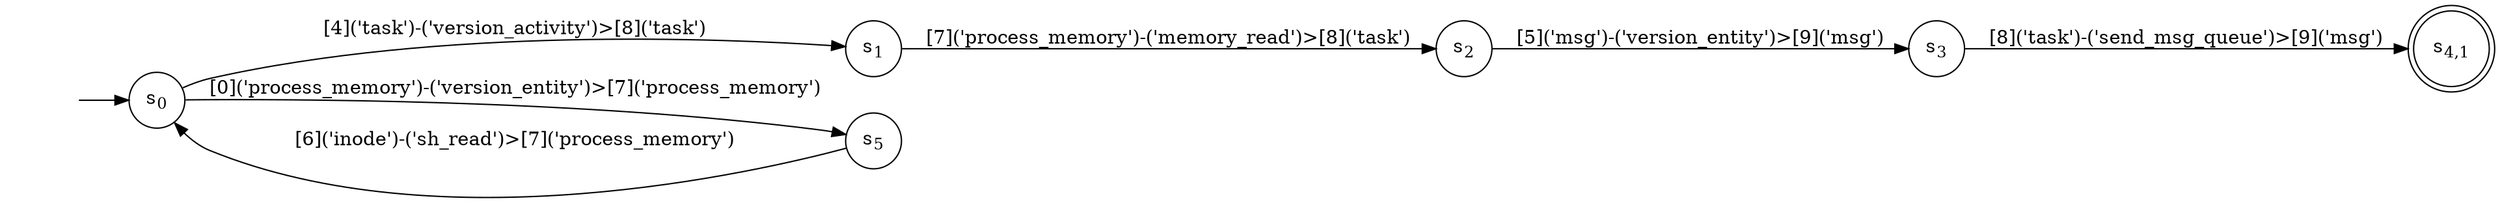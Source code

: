 digraph DFA {
    rankdir = LR;
    I [style = invis];
    I -> S0;
    S0 [label = <s<sub>0</sub>>, shape = circle];
    S1 [label = <s<sub>1</sub>>, shape = circle];
    S2 [label = <s<sub>2</sub>>, shape = circle];
    S3 [label = <s<sub>3</sub>>, shape = circle];
    S4 [label = <s<sub>4,1</sub>>, shape = circle, peripheries = 2];
    S3 -> S4 [label = "[8]('task')-('send_msg_queue')>[9]('msg')"];
    S2 -> S3 [label = "[5]('msg')-('version_entity')>[9]('msg')"];
    S1 -> S2 [label = "[7]('process_memory')-('memory_read')>[8]('task')"];
    S0 -> S1 [label = "[4]('task')-('version_activity')>[8]('task')"];
    S5 [label = <s<sub>5</sub>>, shape = circle];
    S5 -> S0 [label = "[6]('inode')-('sh_read')>[7]('process_memory')"];
    S0 -> S5 [label = "[0]('process_memory')-('version_entity')>[7]('process_memory')"];
}

